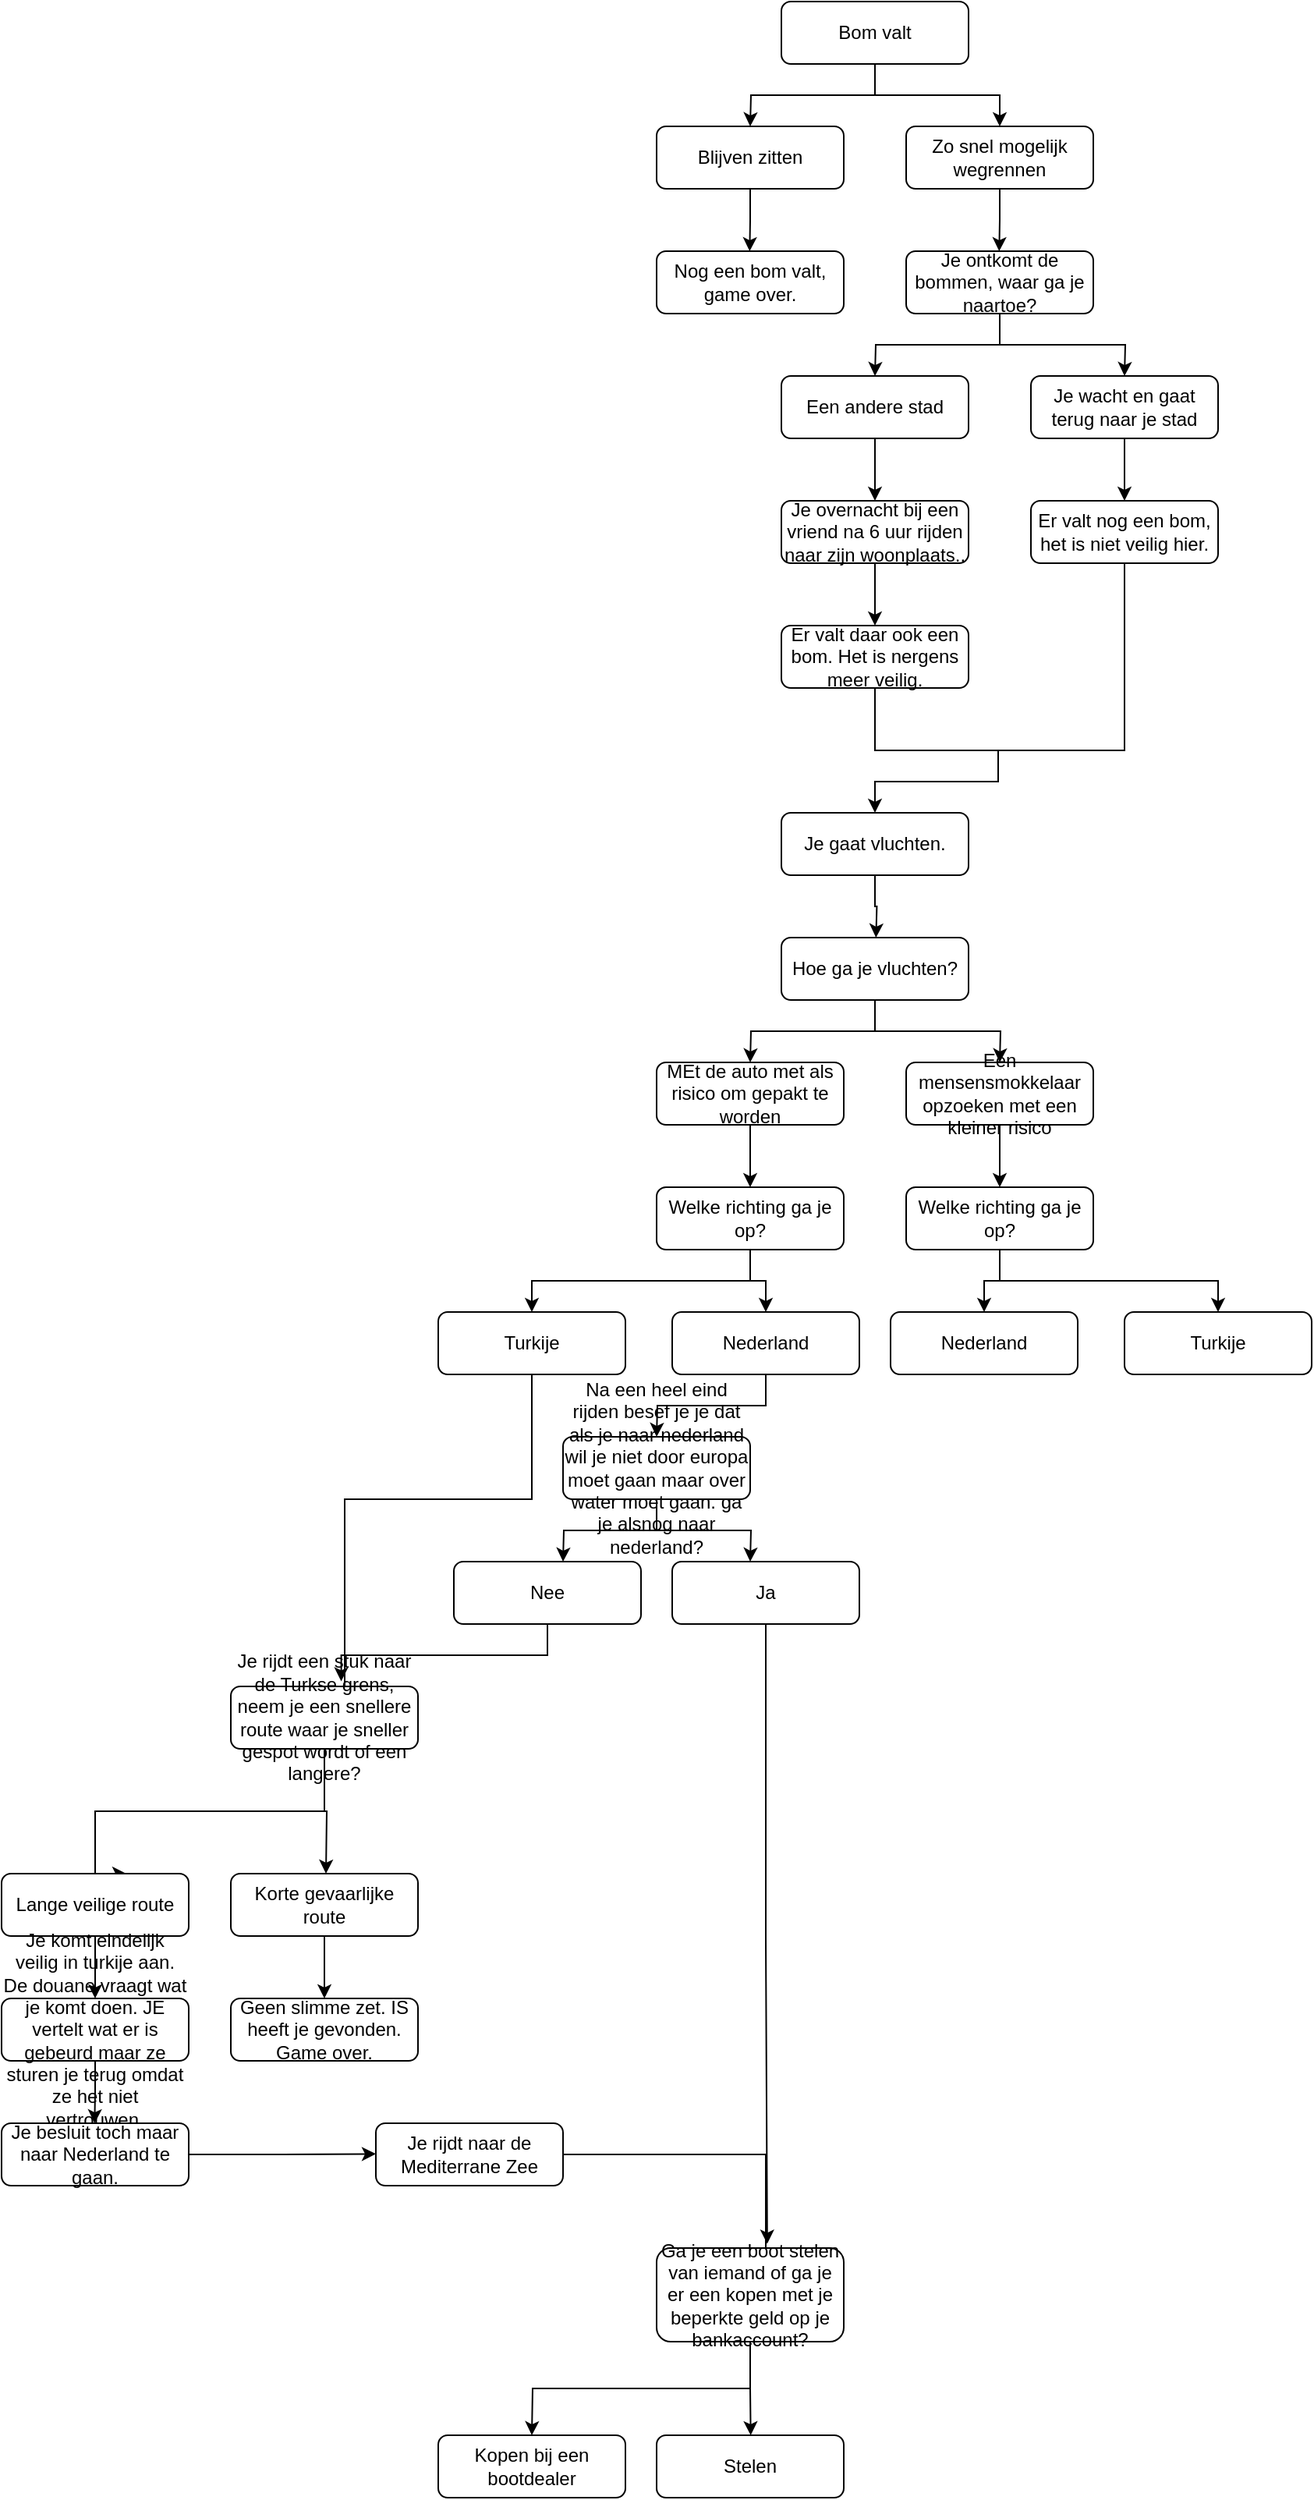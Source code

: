 <mxfile version="13.8.7" type="github">
  <diagram id="C5RBs43oDa-KdzZeNtuy" name="Page-1">
    <mxGraphModel dx="2211" dy="731" grid="1" gridSize="10" guides="1" tooltips="1" connect="1" arrows="1" fold="1" page="1" pageScale="1" pageWidth="827" pageHeight="1169" math="0" shadow="0">
      <root>
        <mxCell id="WIyWlLk6GJQsqaUBKTNV-0" />
        <mxCell id="WIyWlLk6GJQsqaUBKTNV-1" parent="WIyWlLk6GJQsqaUBKTNV-0" />
        <mxCell id="3TFnIGTafX-QFJgqI6-p-0" style="edgeStyle=orthogonalEdgeStyle;rounded=0;orthogonalLoop=1;jettySize=auto;html=1;exitX=0.5;exitY=1;exitDx=0;exitDy=0;" parent="WIyWlLk6GJQsqaUBKTNV-1" source="WIyWlLk6GJQsqaUBKTNV-3" edge="1">
          <mxGeometry relative="1" as="geometry">
            <mxPoint x="80" y="160" as="targetPoint" />
            <Array as="points">
              <mxPoint y="140" />
              <mxPoint x="80" y="140" />
              <mxPoint x="80" y="160" />
            </Array>
          </mxGeometry>
        </mxCell>
        <mxCell id="3TFnIGTafX-QFJgqI6-p-1" style="edgeStyle=orthogonalEdgeStyle;rounded=0;orthogonalLoop=1;jettySize=auto;html=1;exitX=0.5;exitY=1;exitDx=0;exitDy=0;" parent="WIyWlLk6GJQsqaUBKTNV-1" source="WIyWlLk6GJQsqaUBKTNV-3" edge="1">
          <mxGeometry relative="1" as="geometry">
            <mxPoint x="-80" y="160" as="targetPoint" />
          </mxGeometry>
        </mxCell>
        <mxCell id="WIyWlLk6GJQsqaUBKTNV-3" value="Bom valt" style="rounded=1;whiteSpace=wrap;html=1;fontSize=12;glass=0;strokeWidth=1;shadow=0;" parent="WIyWlLk6GJQsqaUBKTNV-1" vertex="1">
          <mxGeometry x="-60" y="80" width="120" height="40" as="geometry" />
        </mxCell>
        <mxCell id="3TFnIGTafX-QFJgqI6-p-6" style="edgeStyle=orthogonalEdgeStyle;rounded=0;orthogonalLoop=1;jettySize=auto;html=1;exitX=0.5;exitY=1;exitDx=0;exitDy=0;" parent="WIyWlLk6GJQsqaUBKTNV-1" source="3TFnIGTafX-QFJgqI6-p-2" edge="1">
          <mxGeometry relative="1" as="geometry">
            <mxPoint x="-80.333" y="240" as="targetPoint" />
          </mxGeometry>
        </mxCell>
        <mxCell id="3TFnIGTafX-QFJgqI6-p-2" value="Blijven zitten" style="rounded=1;whiteSpace=wrap;html=1;" parent="WIyWlLk6GJQsqaUBKTNV-1" vertex="1">
          <mxGeometry x="-140" y="160" width="120" height="40" as="geometry" />
        </mxCell>
        <mxCell id="3TFnIGTafX-QFJgqI6-p-8" style="edgeStyle=orthogonalEdgeStyle;rounded=0;orthogonalLoop=1;jettySize=auto;html=1;exitX=0.5;exitY=1;exitDx=0;exitDy=0;" parent="WIyWlLk6GJQsqaUBKTNV-1" source="3TFnIGTafX-QFJgqI6-p-3" edge="1">
          <mxGeometry relative="1" as="geometry">
            <mxPoint x="79.667" y="240" as="targetPoint" />
          </mxGeometry>
        </mxCell>
        <mxCell id="3TFnIGTafX-QFJgqI6-p-3" value="Zo snel mogelijk wegrennen" style="rounded=1;whiteSpace=wrap;html=1;" parent="WIyWlLk6GJQsqaUBKTNV-1" vertex="1">
          <mxGeometry x="20" y="160" width="120" height="40" as="geometry" />
        </mxCell>
        <mxCell id="3TFnIGTafX-QFJgqI6-p-7" value="Nog een bom valt, game over." style="rounded=1;whiteSpace=wrap;html=1;" parent="WIyWlLk6GJQsqaUBKTNV-1" vertex="1">
          <mxGeometry x="-140" y="240" width="120" height="40" as="geometry" />
        </mxCell>
        <mxCell id="3TFnIGTafX-QFJgqI6-p-11" style="edgeStyle=orthogonalEdgeStyle;rounded=0;orthogonalLoop=1;jettySize=auto;html=1;exitX=0.5;exitY=1;exitDx=0;exitDy=0;" parent="WIyWlLk6GJQsqaUBKTNV-1" source="3TFnIGTafX-QFJgqI6-p-9" edge="1">
          <mxGeometry relative="1" as="geometry">
            <mxPoint y="320" as="targetPoint" />
          </mxGeometry>
        </mxCell>
        <mxCell id="3TFnIGTafX-QFJgqI6-p-13" style="edgeStyle=orthogonalEdgeStyle;rounded=0;orthogonalLoop=1;jettySize=auto;html=1;exitX=0.5;exitY=1;exitDx=0;exitDy=0;" parent="WIyWlLk6GJQsqaUBKTNV-1" source="3TFnIGTafX-QFJgqI6-p-9" edge="1">
          <mxGeometry relative="1" as="geometry">
            <mxPoint x="160" y="320" as="targetPoint" />
          </mxGeometry>
        </mxCell>
        <mxCell id="3TFnIGTafX-QFJgqI6-p-9" value="Je ontkomt de bommen, waar ga je naartoe?" style="rounded=1;whiteSpace=wrap;html=1;" parent="WIyWlLk6GJQsqaUBKTNV-1" vertex="1">
          <mxGeometry x="20" y="240" width="120" height="40" as="geometry" />
        </mxCell>
        <mxCell id="3TFnIGTafX-QFJgqI6-p-20" value="" style="edgeStyle=orthogonalEdgeStyle;rounded=0;orthogonalLoop=1;jettySize=auto;html=1;" parent="WIyWlLk6GJQsqaUBKTNV-1" source="3TFnIGTafX-QFJgqI6-p-12" edge="1">
          <mxGeometry relative="1" as="geometry">
            <mxPoint y="400" as="targetPoint" />
          </mxGeometry>
        </mxCell>
        <mxCell id="3TFnIGTafX-QFJgqI6-p-12" value="Een andere stad" style="rounded=1;whiteSpace=wrap;html=1;" parent="WIyWlLk6GJQsqaUBKTNV-1" vertex="1">
          <mxGeometry x="-60" y="320" width="120" height="40" as="geometry" />
        </mxCell>
        <mxCell id="3TFnIGTafX-QFJgqI6-p-18" style="edgeStyle=orthogonalEdgeStyle;rounded=0;orthogonalLoop=1;jettySize=auto;html=1;exitX=0.5;exitY=1;exitDx=0;exitDy=0;entryX=0.5;entryY=0;entryDx=0;entryDy=0;" parent="WIyWlLk6GJQsqaUBKTNV-1" source="3TFnIGTafX-QFJgqI6-p-14" target="3TFnIGTafX-QFJgqI6-p-16" edge="1">
          <mxGeometry relative="1" as="geometry" />
        </mxCell>
        <mxCell id="3TFnIGTafX-QFJgqI6-p-14" value="Je wacht en gaat terug naar je stad" style="rounded=1;whiteSpace=wrap;html=1;" parent="WIyWlLk6GJQsqaUBKTNV-1" vertex="1">
          <mxGeometry x="100" y="320" width="120" height="40" as="geometry" />
        </mxCell>
        <mxCell id="3TFnIGTafX-QFJgqI6-p-16" value="Er valt nog een bom, het is niet veilig hier." style="rounded=1;whiteSpace=wrap;html=1;" parent="WIyWlLk6GJQsqaUBKTNV-1" vertex="1">
          <mxGeometry x="100" y="400" width="120" height="40" as="geometry" />
        </mxCell>
        <mxCell id="3TFnIGTafX-QFJgqI6-p-22" value="" style="edgeStyle=orthogonalEdgeStyle;rounded=0;orthogonalLoop=1;jettySize=auto;html=1;" parent="WIyWlLk6GJQsqaUBKTNV-1" source="3TFnIGTafX-QFJgqI6-p-19" edge="1">
          <mxGeometry relative="1" as="geometry">
            <mxPoint y="480" as="targetPoint" />
          </mxGeometry>
        </mxCell>
        <mxCell id="3TFnIGTafX-QFJgqI6-p-19" value="Je overnacht bij een vriend na 6 uur rijden naar zijn woonplaats.." style="whiteSpace=wrap;html=1;rounded=1;" parent="WIyWlLk6GJQsqaUBKTNV-1" vertex="1">
          <mxGeometry x="-60" y="400" width="120" height="40" as="geometry" />
        </mxCell>
        <mxCell id="3TFnIGTafX-QFJgqI6-p-21" value="Er valt daar ook een bom. Het is nergens meer veilig." style="whiteSpace=wrap;html=1;rounded=1;" parent="WIyWlLk6GJQsqaUBKTNV-1" vertex="1">
          <mxGeometry x="-60" y="480" width="120" height="40" as="geometry" />
        </mxCell>
        <mxCell id="3TFnIGTafX-QFJgqI6-p-27" value="" style="endArrow=none;html=1;entryX=0.5;entryY=1;entryDx=0;entryDy=0;exitX=0.5;exitY=1;exitDx=0;exitDy=0;rounded=0;" parent="WIyWlLk6GJQsqaUBKTNV-1" source="3TFnIGTafX-QFJgqI6-p-16" target="3TFnIGTafX-QFJgqI6-p-21" edge="1">
          <mxGeometry width="50" height="50" relative="1" as="geometry">
            <mxPoint x="160" y="560" as="sourcePoint" />
            <mxPoint x="50" y="520" as="targetPoint" />
            <Array as="points">
              <mxPoint x="160" y="560" />
              <mxPoint y="560" />
            </Array>
          </mxGeometry>
        </mxCell>
        <mxCell id="3TFnIGTafX-QFJgqI6-p-30" value="" style="endArrow=classic;html=1;rounded=0;" parent="WIyWlLk6GJQsqaUBKTNV-1" edge="1">
          <mxGeometry width="50" height="50" relative="1" as="geometry">
            <mxPoint x="79" y="560" as="sourcePoint" />
            <mxPoint y="600" as="targetPoint" />
            <Array as="points">
              <mxPoint x="79" y="580" />
              <mxPoint x="40" y="580" />
              <mxPoint y="580" />
            </Array>
          </mxGeometry>
        </mxCell>
        <mxCell id="3TFnIGTafX-QFJgqI6-p-34" style="edgeStyle=orthogonalEdgeStyle;rounded=0;orthogonalLoop=1;jettySize=auto;html=1;exitX=0.5;exitY=1;exitDx=0;exitDy=0;" parent="WIyWlLk6GJQsqaUBKTNV-1" source="3TFnIGTafX-QFJgqI6-p-31" edge="1">
          <mxGeometry relative="1" as="geometry">
            <mxPoint x="0.667" y="680" as="targetPoint" />
          </mxGeometry>
        </mxCell>
        <mxCell id="3TFnIGTafX-QFJgqI6-p-31" value="Je gaat vluchten." style="rounded=1;whiteSpace=wrap;html=1;" parent="WIyWlLk6GJQsqaUBKTNV-1" vertex="1">
          <mxGeometry x="-60" y="600" width="120" height="40" as="geometry" />
        </mxCell>
        <mxCell id="W929-gtIN1jn1R_6tart-1" style="edgeStyle=orthogonalEdgeStyle;rounded=0;orthogonalLoop=1;jettySize=auto;html=1;exitX=0.5;exitY=1;exitDx=0;exitDy=0;" edge="1" parent="WIyWlLk6GJQsqaUBKTNV-1" source="W929-gtIN1jn1R_6tart-0">
          <mxGeometry relative="1" as="geometry">
            <mxPoint x="-80" y="760" as="targetPoint" />
          </mxGeometry>
        </mxCell>
        <mxCell id="W929-gtIN1jn1R_6tart-2" style="edgeStyle=orthogonalEdgeStyle;rounded=0;orthogonalLoop=1;jettySize=auto;html=1;exitX=0.5;exitY=1;exitDx=0;exitDy=0;" edge="1" parent="WIyWlLk6GJQsqaUBKTNV-1" source="W929-gtIN1jn1R_6tart-0">
          <mxGeometry relative="1" as="geometry">
            <mxPoint x="80" y="760" as="targetPoint" />
          </mxGeometry>
        </mxCell>
        <mxCell id="W929-gtIN1jn1R_6tart-0" value="Hoe ga je vluchten?" style="rounded=1;whiteSpace=wrap;html=1;" vertex="1" parent="WIyWlLk6GJQsqaUBKTNV-1">
          <mxGeometry x="-60" y="680" width="120" height="40" as="geometry" />
        </mxCell>
        <mxCell id="W929-gtIN1jn1R_6tart-5" style="edgeStyle=orthogonalEdgeStyle;rounded=0;orthogonalLoop=1;jettySize=auto;html=1;exitX=0.5;exitY=1;exitDx=0;exitDy=0;entryX=0.5;entryY=0;entryDx=0;entryDy=0;" edge="1" parent="WIyWlLk6GJQsqaUBKTNV-1" source="W929-gtIN1jn1R_6tart-3" target="W929-gtIN1jn1R_6tart-7">
          <mxGeometry relative="1" as="geometry">
            <mxPoint x="-120" y="830" as="targetPoint" />
          </mxGeometry>
        </mxCell>
        <mxCell id="W929-gtIN1jn1R_6tart-3" value="MEt de auto met als risico om gepakt te worden" style="rounded=1;whiteSpace=wrap;html=1;" vertex="1" parent="WIyWlLk6GJQsqaUBKTNV-1">
          <mxGeometry x="-140" y="760" width="120" height="40" as="geometry" />
        </mxCell>
        <mxCell id="W929-gtIN1jn1R_6tart-50" style="edgeStyle=orthogonalEdgeStyle;rounded=0;orthogonalLoop=1;jettySize=auto;html=1;exitX=0.5;exitY=1;exitDx=0;exitDy=0;entryX=0.5;entryY=0;entryDx=0;entryDy=0;" edge="1" parent="WIyWlLk6GJQsqaUBKTNV-1" source="W929-gtIN1jn1R_6tart-4" target="W929-gtIN1jn1R_6tart-19">
          <mxGeometry relative="1" as="geometry" />
        </mxCell>
        <mxCell id="W929-gtIN1jn1R_6tart-4" value="Een mensensmokkelaar opzoeken met een kleiner risico" style="rounded=1;whiteSpace=wrap;html=1;" vertex="1" parent="WIyWlLk6GJQsqaUBKTNV-1">
          <mxGeometry x="20" y="760" width="120" height="40" as="geometry" />
        </mxCell>
        <mxCell id="W929-gtIN1jn1R_6tart-12" style="edgeStyle=orthogonalEdgeStyle;rounded=0;orthogonalLoop=1;jettySize=auto;html=1;exitX=0.5;exitY=1;exitDx=0;exitDy=0;entryX=0.5;entryY=0;entryDx=0;entryDy=0;" edge="1" parent="WIyWlLk6GJQsqaUBKTNV-1" source="W929-gtIN1jn1R_6tart-7" target="W929-gtIN1jn1R_6tart-13">
          <mxGeometry relative="1" as="geometry">
            <mxPoint x="80" y="920" as="targetPoint" />
          </mxGeometry>
        </mxCell>
        <mxCell id="W929-gtIN1jn1R_6tart-16" style="edgeStyle=orthogonalEdgeStyle;rounded=0;orthogonalLoop=1;jettySize=auto;html=1;exitX=0.5;exitY=1;exitDx=0;exitDy=0;entryX=0.5;entryY=0;entryDx=0;entryDy=0;" edge="1" parent="WIyWlLk6GJQsqaUBKTNV-1" source="W929-gtIN1jn1R_6tart-7" target="W929-gtIN1jn1R_6tart-14">
          <mxGeometry relative="1" as="geometry">
            <Array as="points">
              <mxPoint x="-80" y="900" />
              <mxPoint x="-220" y="900" />
            </Array>
          </mxGeometry>
        </mxCell>
        <mxCell id="W929-gtIN1jn1R_6tart-7" value="Welke richting ga je op?" style="rounded=1;whiteSpace=wrap;html=1;" vertex="1" parent="WIyWlLk6GJQsqaUBKTNV-1">
          <mxGeometry x="-140" y="840" width="120" height="40" as="geometry" />
        </mxCell>
        <mxCell id="W929-gtIN1jn1R_6tart-8" style="edgeStyle=orthogonalEdgeStyle;rounded=0;orthogonalLoop=1;jettySize=auto;html=1;exitX=0.5;exitY=1;exitDx=0;exitDy=0;" edge="1" parent="WIyWlLk6GJQsqaUBKTNV-1" source="W929-gtIN1jn1R_6tart-7" target="W929-gtIN1jn1R_6tart-7">
          <mxGeometry relative="1" as="geometry" />
        </mxCell>
        <mxCell id="W929-gtIN1jn1R_6tart-9" style="edgeStyle=orthogonalEdgeStyle;rounded=0;orthogonalLoop=1;jettySize=auto;html=1;exitX=0.5;exitY=1;exitDx=0;exitDy=0;" edge="1" parent="WIyWlLk6GJQsqaUBKTNV-1" source="W929-gtIN1jn1R_6tart-7" target="W929-gtIN1jn1R_6tart-7">
          <mxGeometry relative="1" as="geometry" />
        </mxCell>
        <mxCell id="W929-gtIN1jn1R_6tart-26" style="edgeStyle=orthogonalEdgeStyle;rounded=0;orthogonalLoop=1;jettySize=auto;html=1;exitX=0.5;exitY=1;exitDx=0;exitDy=0;" edge="1" parent="WIyWlLk6GJQsqaUBKTNV-1" source="W929-gtIN1jn1R_6tart-13">
          <mxGeometry relative="1" as="geometry">
            <mxPoint x="-140" y="1000" as="targetPoint" />
          </mxGeometry>
        </mxCell>
        <mxCell id="W929-gtIN1jn1R_6tart-13" value="Nederland" style="rounded=1;whiteSpace=wrap;html=1;" vertex="1" parent="WIyWlLk6GJQsqaUBKTNV-1">
          <mxGeometry x="-130" y="920" width="120" height="40" as="geometry" />
        </mxCell>
        <mxCell id="W929-gtIN1jn1R_6tart-25" style="edgeStyle=orthogonalEdgeStyle;rounded=0;orthogonalLoop=1;jettySize=auto;html=1;exitX=0.5;exitY=1;exitDx=0;exitDy=0;entryX=0.5;entryY=0;entryDx=0;entryDy=0;" edge="1" parent="WIyWlLk6GJQsqaUBKTNV-1" source="W929-gtIN1jn1R_6tart-14" target="W929-gtIN1jn1R_6tart-24">
          <mxGeometry relative="1" as="geometry">
            <Array as="points">
              <mxPoint x="-220" y="1040" />
              <mxPoint x="-340" y="1040" />
              <mxPoint x="-340" y="1169" />
              <mxPoint x="-353" y="1169" />
            </Array>
          </mxGeometry>
        </mxCell>
        <mxCell id="W929-gtIN1jn1R_6tart-14" value="Turkije" style="rounded=1;whiteSpace=wrap;html=1;" vertex="1" parent="WIyWlLk6GJQsqaUBKTNV-1">
          <mxGeometry x="-280" y="920" width="120" height="40" as="geometry" />
        </mxCell>
        <mxCell id="W929-gtIN1jn1R_6tart-17" style="edgeStyle=orthogonalEdgeStyle;rounded=0;orthogonalLoop=1;jettySize=auto;html=1;exitX=0.5;exitY=1;exitDx=0;exitDy=0;entryX=0.5;entryY=0;entryDx=0;entryDy=0;" edge="1" parent="WIyWlLk6GJQsqaUBKTNV-1" source="W929-gtIN1jn1R_6tart-19" target="W929-gtIN1jn1R_6tart-22">
          <mxGeometry relative="1" as="geometry">
            <mxPoint x="380" y="930" as="targetPoint" />
          </mxGeometry>
        </mxCell>
        <mxCell id="W929-gtIN1jn1R_6tart-18" style="edgeStyle=orthogonalEdgeStyle;rounded=0;orthogonalLoop=1;jettySize=auto;html=1;exitX=0.5;exitY=1;exitDx=0;exitDy=0;entryX=0.5;entryY=0;entryDx=0;entryDy=0;" edge="1" parent="WIyWlLk6GJQsqaUBKTNV-1" source="W929-gtIN1jn1R_6tart-19" target="W929-gtIN1jn1R_6tart-23">
          <mxGeometry relative="1" as="geometry">
            <Array as="points">
              <mxPoint x="80" y="900" />
              <mxPoint x="220" y="900" />
            </Array>
          </mxGeometry>
        </mxCell>
        <mxCell id="W929-gtIN1jn1R_6tart-19" value="Welke richting ga je op?" style="rounded=1;whiteSpace=wrap;html=1;" vertex="1" parent="WIyWlLk6GJQsqaUBKTNV-1">
          <mxGeometry x="20" y="840" width="120" height="40" as="geometry" />
        </mxCell>
        <mxCell id="W929-gtIN1jn1R_6tart-20" style="edgeStyle=orthogonalEdgeStyle;rounded=0;orthogonalLoop=1;jettySize=auto;html=1;exitX=0.5;exitY=1;exitDx=0;exitDy=0;" edge="1" parent="WIyWlLk6GJQsqaUBKTNV-1" source="W929-gtIN1jn1R_6tart-19" target="W929-gtIN1jn1R_6tart-19">
          <mxGeometry relative="1" as="geometry" />
        </mxCell>
        <mxCell id="W929-gtIN1jn1R_6tart-21" style="edgeStyle=orthogonalEdgeStyle;rounded=0;orthogonalLoop=1;jettySize=auto;html=1;exitX=0.5;exitY=1;exitDx=0;exitDy=0;" edge="1" parent="WIyWlLk6GJQsqaUBKTNV-1" source="W929-gtIN1jn1R_6tart-19" target="W929-gtIN1jn1R_6tart-19">
          <mxGeometry relative="1" as="geometry" />
        </mxCell>
        <mxCell id="W929-gtIN1jn1R_6tart-22" value="Nederland" style="rounded=1;whiteSpace=wrap;html=1;" vertex="1" parent="WIyWlLk6GJQsqaUBKTNV-1">
          <mxGeometry x="10" y="920" width="120" height="40" as="geometry" />
        </mxCell>
        <mxCell id="W929-gtIN1jn1R_6tart-23" value="Turkije" style="rounded=1;whiteSpace=wrap;html=1;" vertex="1" parent="WIyWlLk6GJQsqaUBKTNV-1">
          <mxGeometry x="160" y="920" width="120" height="40" as="geometry" />
        </mxCell>
        <mxCell id="W929-gtIN1jn1R_6tart-42" style="edgeStyle=orthogonalEdgeStyle;rounded=0;orthogonalLoop=1;jettySize=auto;html=1;exitX=0.5;exitY=1;exitDx=0;exitDy=0;" edge="1" parent="WIyWlLk6GJQsqaUBKTNV-1" source="W929-gtIN1jn1R_6tart-24">
          <mxGeometry relative="1" as="geometry">
            <mxPoint x="-352" y="1280" as="targetPoint" />
          </mxGeometry>
        </mxCell>
        <mxCell id="W929-gtIN1jn1R_6tart-44" style="edgeStyle=orthogonalEdgeStyle;rounded=0;orthogonalLoop=1;jettySize=auto;html=1;exitX=0.5;exitY=1;exitDx=0;exitDy=0;" edge="1" parent="WIyWlLk6GJQsqaUBKTNV-1" source="W929-gtIN1jn1R_6tart-24">
          <mxGeometry relative="1" as="geometry">
            <mxPoint x="-480" y="1280" as="targetPoint" />
            <Array as="points">
              <mxPoint x="-353" y="1240" />
              <mxPoint x="-500" y="1240" />
              <mxPoint x="-500" y="1280" />
            </Array>
          </mxGeometry>
        </mxCell>
        <mxCell id="W929-gtIN1jn1R_6tart-24" value="Je rijdt een stuk naar de Turkse grens, neem je een snellere route waar je sneller gespot wordt of een langere?" style="rounded=1;whiteSpace=wrap;html=1;" vertex="1" parent="WIyWlLk6GJQsqaUBKTNV-1">
          <mxGeometry x="-413" y="1160" width="120" height="40" as="geometry" />
        </mxCell>
        <mxCell id="W929-gtIN1jn1R_6tart-29" style="edgeStyle=orthogonalEdgeStyle;rounded=0;orthogonalLoop=1;jettySize=auto;html=1;exitX=0.5;exitY=1;exitDx=0;exitDy=0;" edge="1" parent="WIyWlLk6GJQsqaUBKTNV-1" source="W929-gtIN1jn1R_6tart-27">
          <mxGeometry relative="1" as="geometry">
            <mxPoint x="-200" y="1080" as="targetPoint" />
          </mxGeometry>
        </mxCell>
        <mxCell id="W929-gtIN1jn1R_6tart-34" style="edgeStyle=orthogonalEdgeStyle;rounded=0;orthogonalLoop=1;jettySize=auto;html=1;exitX=0.5;exitY=1;exitDx=0;exitDy=0;" edge="1" parent="WIyWlLk6GJQsqaUBKTNV-1" source="W929-gtIN1jn1R_6tart-27">
          <mxGeometry relative="1" as="geometry">
            <mxPoint x="-80" y="1080" as="targetPoint" />
          </mxGeometry>
        </mxCell>
        <mxCell id="W929-gtIN1jn1R_6tart-27" value="Na een heel eind rijden besef je je dat als je naar nederland wil je niet door europa moet gaan maar over water moet gaan. ga je alsnog naar nederland?" style="rounded=1;whiteSpace=wrap;html=1;" vertex="1" parent="WIyWlLk6GJQsqaUBKTNV-1">
          <mxGeometry x="-200" y="1000" width="120" height="40" as="geometry" />
        </mxCell>
        <mxCell id="W929-gtIN1jn1R_6tart-31" style="edgeStyle=orthogonalEdgeStyle;rounded=0;orthogonalLoop=1;jettySize=auto;html=1;exitX=0.5;exitY=1;exitDx=0;exitDy=0;entryX=0.59;entryY=-0.082;entryDx=0;entryDy=0;entryPerimeter=0;" edge="1" parent="WIyWlLk6GJQsqaUBKTNV-1" source="W929-gtIN1jn1R_6tart-30" target="W929-gtIN1jn1R_6tart-24">
          <mxGeometry relative="1" as="geometry" />
        </mxCell>
        <mxCell id="W929-gtIN1jn1R_6tart-30" value="Nee" style="rounded=1;whiteSpace=wrap;html=1;" vertex="1" parent="WIyWlLk6GJQsqaUBKTNV-1">
          <mxGeometry x="-270" y="1080" width="120" height="40" as="geometry" />
        </mxCell>
        <mxCell id="W929-gtIN1jn1R_6tart-33" style="edgeStyle=orthogonalEdgeStyle;rounded=0;orthogonalLoop=1;jettySize=auto;html=1;exitX=0.5;exitY=1;exitDx=0;exitDy=0;" edge="1" parent="WIyWlLk6GJQsqaUBKTNV-1" source="W929-gtIN1jn1R_6tart-27" target="W929-gtIN1jn1R_6tart-27">
          <mxGeometry relative="1" as="geometry" />
        </mxCell>
        <mxCell id="W929-gtIN1jn1R_6tart-36" style="edgeStyle=orthogonalEdgeStyle;rounded=0;orthogonalLoop=1;jettySize=auto;html=1;exitX=0.5;exitY=1;exitDx=0;exitDy=0;entryX=0.591;entryY=-0.046;entryDx=0;entryDy=0;entryPerimeter=0;" edge="1" parent="WIyWlLk6GJQsqaUBKTNV-1" source="W929-gtIN1jn1R_6tart-35" target="W929-gtIN1jn1R_6tart-37">
          <mxGeometry relative="1" as="geometry">
            <mxPoint x="-69.667" y="1160" as="targetPoint" />
          </mxGeometry>
        </mxCell>
        <mxCell id="W929-gtIN1jn1R_6tart-35" value="Ja" style="rounded=1;whiteSpace=wrap;html=1;" vertex="1" parent="WIyWlLk6GJQsqaUBKTNV-1">
          <mxGeometry x="-130" y="1080" width="120" height="40" as="geometry" />
        </mxCell>
        <mxCell id="W929-gtIN1jn1R_6tart-38" style="edgeStyle=orthogonalEdgeStyle;rounded=0;orthogonalLoop=1;jettySize=auto;html=1;exitX=0.5;exitY=1;exitDx=0;exitDy=0;" edge="1" parent="WIyWlLk6GJQsqaUBKTNV-1" source="W929-gtIN1jn1R_6tart-37">
          <mxGeometry relative="1" as="geometry">
            <mxPoint x="-79.667" y="1640" as="targetPoint" />
          </mxGeometry>
        </mxCell>
        <mxCell id="W929-gtIN1jn1R_6tart-40" style="edgeStyle=orthogonalEdgeStyle;rounded=0;orthogonalLoop=1;jettySize=auto;html=1;exitX=0.5;exitY=1;exitDx=0;exitDy=0;" edge="1" parent="WIyWlLk6GJQsqaUBKTNV-1" source="W929-gtIN1jn1R_6tart-37">
          <mxGeometry relative="1" as="geometry">
            <mxPoint x="-220" y="1640" as="targetPoint" />
          </mxGeometry>
        </mxCell>
        <mxCell id="W929-gtIN1jn1R_6tart-37" value="Ga je een boot stelen van iemand of ga je er een kopen met je beperkte geld op je bankaccount?" style="rounded=1;whiteSpace=wrap;html=1;" vertex="1" parent="WIyWlLk6GJQsqaUBKTNV-1">
          <mxGeometry x="-140" y="1520" width="120" height="60" as="geometry" />
        </mxCell>
        <mxCell id="W929-gtIN1jn1R_6tart-39" value="Stelen" style="rounded=1;whiteSpace=wrap;html=1;" vertex="1" parent="WIyWlLk6GJQsqaUBKTNV-1">
          <mxGeometry x="-140" y="1640" width="120" height="40" as="geometry" />
        </mxCell>
        <mxCell id="W929-gtIN1jn1R_6tart-41" value="Kopen bij een bootdealer" style="rounded=1;whiteSpace=wrap;html=1;" vertex="1" parent="WIyWlLk6GJQsqaUBKTNV-1">
          <mxGeometry x="-280" y="1640" width="120" height="40" as="geometry" />
        </mxCell>
        <mxCell id="W929-gtIN1jn1R_6tart-48" value="" style="edgeStyle=orthogonalEdgeStyle;rounded=0;orthogonalLoop=1;jettySize=auto;html=1;" edge="1" parent="WIyWlLk6GJQsqaUBKTNV-1" source="W929-gtIN1jn1R_6tart-43" target="W929-gtIN1jn1R_6tart-47">
          <mxGeometry relative="1" as="geometry" />
        </mxCell>
        <mxCell id="W929-gtIN1jn1R_6tart-43" value="Korte gevaarlijke route" style="rounded=1;whiteSpace=wrap;html=1;" vertex="1" parent="WIyWlLk6GJQsqaUBKTNV-1">
          <mxGeometry x="-413" y="1280" width="120" height="40" as="geometry" />
        </mxCell>
        <mxCell id="W929-gtIN1jn1R_6tart-49" style="edgeStyle=orthogonalEdgeStyle;rounded=0;orthogonalLoop=1;jettySize=auto;html=1;exitX=0.5;exitY=1;exitDx=0;exitDy=0;" edge="1" parent="WIyWlLk6GJQsqaUBKTNV-1" source="W929-gtIN1jn1R_6tart-45">
          <mxGeometry relative="1" as="geometry">
            <mxPoint x="-500" y="1360" as="targetPoint" />
          </mxGeometry>
        </mxCell>
        <mxCell id="W929-gtIN1jn1R_6tart-45" value="Lange veilige route" style="rounded=1;whiteSpace=wrap;html=1;" vertex="1" parent="WIyWlLk6GJQsqaUBKTNV-1">
          <mxGeometry x="-560" y="1280" width="120" height="40" as="geometry" />
        </mxCell>
        <mxCell id="W929-gtIN1jn1R_6tart-46" style="edgeStyle=orthogonalEdgeStyle;rounded=0;orthogonalLoop=1;jettySize=auto;html=1;exitX=0.5;exitY=1;exitDx=0;exitDy=0;" edge="1" parent="WIyWlLk6GJQsqaUBKTNV-1" source="W929-gtIN1jn1R_6tart-45" target="W929-gtIN1jn1R_6tart-45">
          <mxGeometry relative="1" as="geometry" />
        </mxCell>
        <mxCell id="W929-gtIN1jn1R_6tart-47" value="Geen slimme zet. IS heeft je gevonden. Game over." style="whiteSpace=wrap;html=1;rounded=1;" vertex="1" parent="WIyWlLk6GJQsqaUBKTNV-1">
          <mxGeometry x="-413" y="1360" width="120" height="40" as="geometry" />
        </mxCell>
        <mxCell id="W929-gtIN1jn1R_6tart-52" style="edgeStyle=orthogonalEdgeStyle;rounded=0;orthogonalLoop=1;jettySize=auto;html=1;exitX=0.5;exitY=1;exitDx=0;exitDy=0;" edge="1" parent="WIyWlLk6GJQsqaUBKTNV-1" source="W929-gtIN1jn1R_6tart-51">
          <mxGeometry relative="1" as="geometry">
            <mxPoint x="-500.333" y="1440" as="targetPoint" />
          </mxGeometry>
        </mxCell>
        <mxCell id="W929-gtIN1jn1R_6tart-51" value="Je komt eindelijk veilig in turkije aan. De douane vraagt wat je komt doen. JE vertelt wat er is gebeurd maar ze sturen je terug omdat ze het niet vertrouwen." style="rounded=1;whiteSpace=wrap;html=1;" vertex="1" parent="WIyWlLk6GJQsqaUBKTNV-1">
          <mxGeometry x="-560" y="1360" width="120" height="40" as="geometry" />
        </mxCell>
        <mxCell id="W929-gtIN1jn1R_6tart-54" style="edgeStyle=orthogonalEdgeStyle;rounded=0;orthogonalLoop=1;jettySize=auto;html=1;exitX=1;exitY=0.5;exitDx=0;exitDy=0;" edge="1" parent="WIyWlLk6GJQsqaUBKTNV-1" source="W929-gtIN1jn1R_6tart-53">
          <mxGeometry relative="1" as="geometry">
            <mxPoint x="-320" y="1459.667" as="targetPoint" />
          </mxGeometry>
        </mxCell>
        <mxCell id="W929-gtIN1jn1R_6tart-53" value="Je besluit toch maar naar Nederland te gaan." style="rounded=1;whiteSpace=wrap;html=1;" vertex="1" parent="WIyWlLk6GJQsqaUBKTNV-1">
          <mxGeometry x="-560" y="1440" width="120" height="40" as="geometry" />
        </mxCell>
        <mxCell id="W929-gtIN1jn1R_6tart-56" style="edgeStyle=orthogonalEdgeStyle;rounded=0;orthogonalLoop=1;jettySize=auto;html=1;exitX=1;exitY=0.5;exitDx=0;exitDy=0;endArrow=none;endFill=0;" edge="1" parent="WIyWlLk6GJQsqaUBKTNV-1" source="W929-gtIN1jn1R_6tart-55">
          <mxGeometry relative="1" as="geometry">
            <mxPoint x="-70" y="1520" as="targetPoint" />
            <Array as="points">
              <mxPoint x="-70" y="1460" />
              <mxPoint x="-70" y="1520" />
            </Array>
          </mxGeometry>
        </mxCell>
        <mxCell id="W929-gtIN1jn1R_6tart-55" value="Je rijdt naar de Mediterrane Zee" style="rounded=1;whiteSpace=wrap;html=1;" vertex="1" parent="WIyWlLk6GJQsqaUBKTNV-1">
          <mxGeometry x="-320" y="1440" width="120" height="40" as="geometry" />
        </mxCell>
      </root>
    </mxGraphModel>
  </diagram>
</mxfile>
